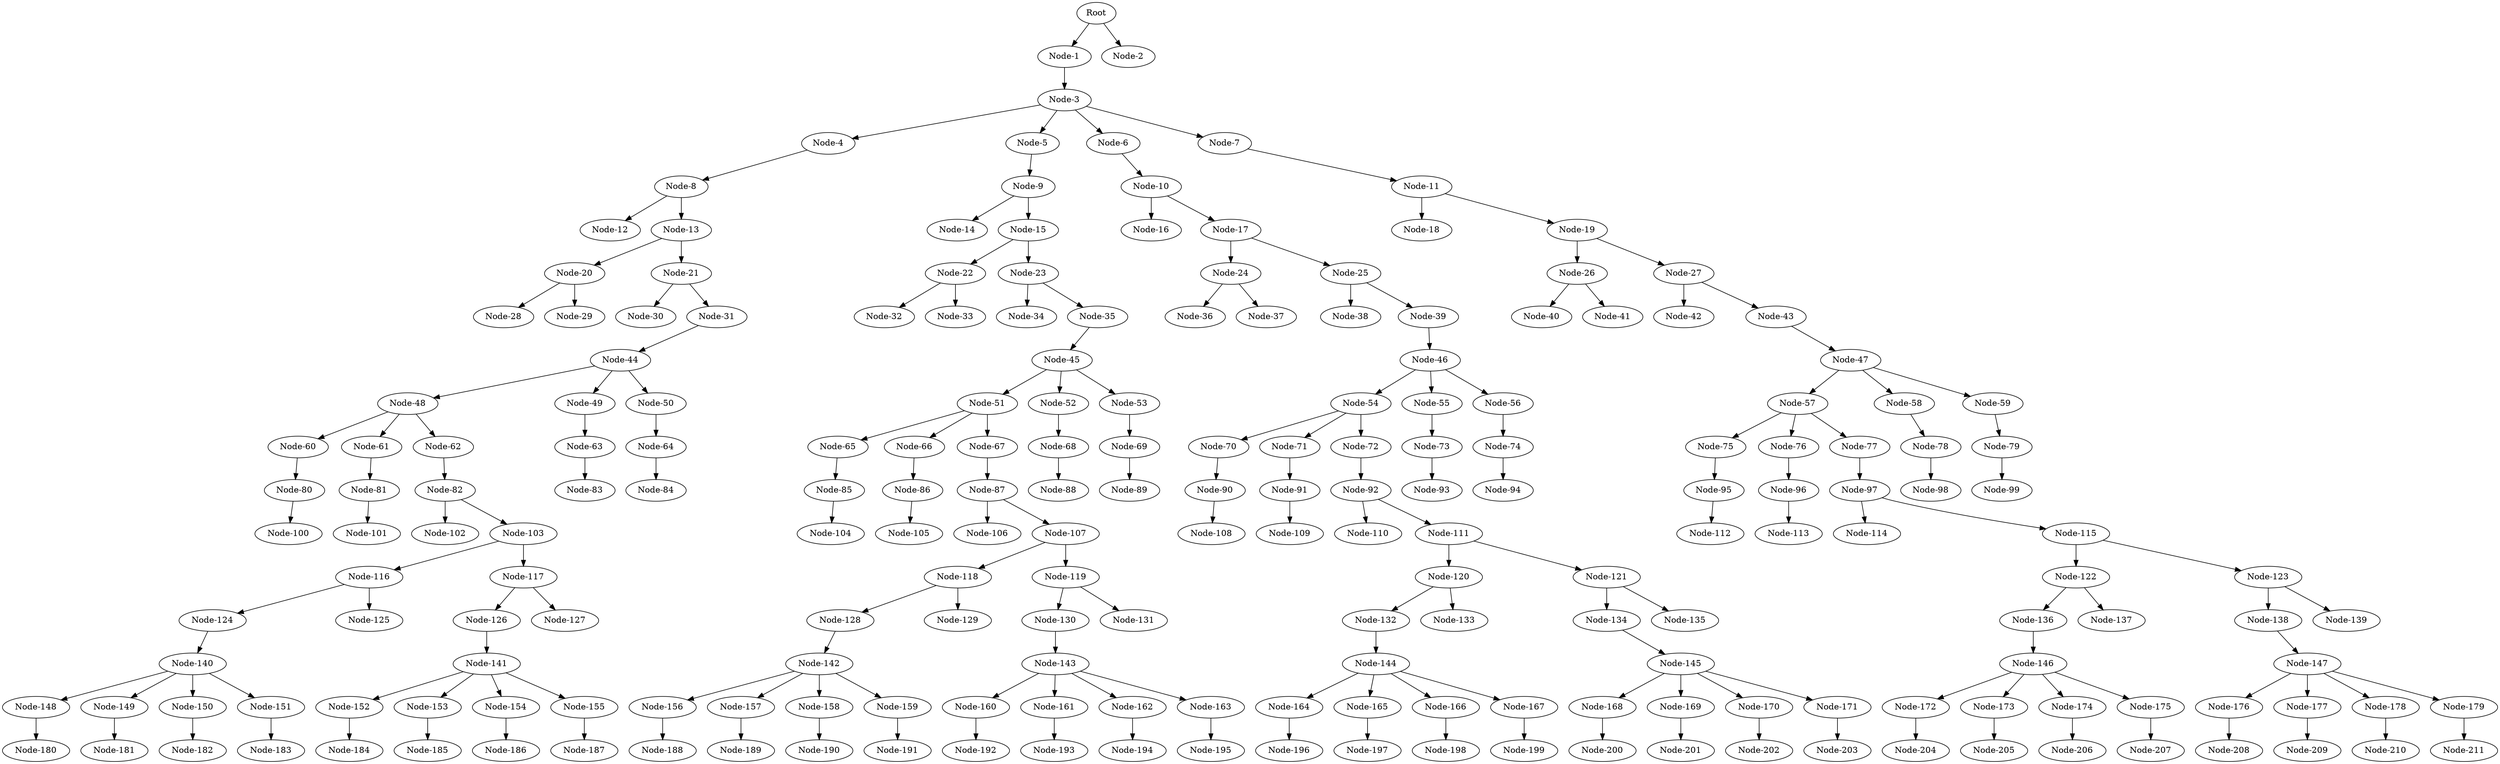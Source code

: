 digraph tree {
    "Root";
    "Node-1";
    "Node-3";
    "Node-4";
    "Node-8";
    "Node-12";
    "Node-13";
    "Node-20";
    "Node-28";
    "Node-29";
    "Node-21";
    "Node-30";
    "Node-31";
    "Node-44";
    "Node-48";
    "Node-60";
    "Node-80";
    "Node-100";
    "Node-61";
    "Node-81";
    "Node-101";
    "Node-62";
    "Node-82";
    "Node-102";
    "Node-103";
    "Node-116";
    "Node-124";
    "Node-140";
    "Node-148";
    "Node-180";
    "Node-149";
    "Node-181";
    "Node-150";
    "Node-182";
    "Node-151";
    "Node-183";
    "Node-125";
    "Node-117";
    "Node-126";
    "Node-141";
    "Node-152";
    "Node-184";
    "Node-153";
    "Node-185";
    "Node-154";
    "Node-186";
    "Node-155";
    "Node-187";
    "Node-127";
    "Node-49";
    "Node-63";
    "Node-83";
    "Node-50";
    "Node-64";
    "Node-84";
    "Node-5";
    "Node-9";
    "Node-14";
    "Node-15";
    "Node-22";
    "Node-32";
    "Node-33";
    "Node-23";
    "Node-34";
    "Node-35";
    "Node-45";
    "Node-51";
    "Node-65";
    "Node-85";
    "Node-104";
    "Node-66";
    "Node-86";
    "Node-105";
    "Node-67";
    "Node-87";
    "Node-106";
    "Node-107";
    "Node-118";
    "Node-128";
    "Node-142";
    "Node-156";
    "Node-188";
    "Node-157";
    "Node-189";
    "Node-158";
    "Node-190";
    "Node-159";
    "Node-191";
    "Node-129";
    "Node-119";
    "Node-130";
    "Node-143";
    "Node-160";
    "Node-192";
    "Node-161";
    "Node-193";
    "Node-162";
    "Node-194";
    "Node-163";
    "Node-195";
    "Node-131";
    "Node-52";
    "Node-68";
    "Node-88";
    "Node-53";
    "Node-69";
    "Node-89";
    "Node-6";
    "Node-10";
    "Node-16";
    "Node-17";
    "Node-24";
    "Node-36";
    "Node-37";
    "Node-25";
    "Node-38";
    "Node-39";
    "Node-46";
    "Node-54";
    "Node-70";
    "Node-90";
    "Node-108";
    "Node-71";
    "Node-91";
    "Node-109";
    "Node-72";
    "Node-92";
    "Node-110";
    "Node-111";
    "Node-120";
    "Node-132";
    "Node-144";
    "Node-164";
    "Node-196";
    "Node-165";
    "Node-197";
    "Node-166";
    "Node-198";
    "Node-167";
    "Node-199";
    "Node-133";
    "Node-121";
    "Node-134";
    "Node-145";
    "Node-168";
    "Node-200";
    "Node-169";
    "Node-201";
    "Node-170";
    "Node-202";
    "Node-171";
    "Node-203";
    "Node-135";
    "Node-55";
    "Node-73";
    "Node-93";
    "Node-56";
    "Node-74";
    "Node-94";
    "Node-7";
    "Node-11";
    "Node-18";
    "Node-19";
    "Node-26";
    "Node-40";
    "Node-41";
    "Node-27";
    "Node-42";
    "Node-43";
    "Node-47";
    "Node-57";
    "Node-75";
    "Node-95";
    "Node-112";
    "Node-76";
    "Node-96";
    "Node-113";
    "Node-77";
    "Node-97";
    "Node-114";
    "Node-115";
    "Node-122";
    "Node-136";
    "Node-146";
    "Node-172";
    "Node-204";
    "Node-173";
    "Node-205";
    "Node-174";
    "Node-206";
    "Node-175";
    "Node-207";
    "Node-137";
    "Node-123";
    "Node-138";
    "Node-147";
    "Node-176";
    "Node-208";
    "Node-177";
    "Node-209";
    "Node-178";
    "Node-210";
    "Node-179";
    "Node-211";
    "Node-139";
    "Node-58";
    "Node-78";
    "Node-98";
    "Node-59";
    "Node-79";
    "Node-99";
    "Node-2";
    "Root" -> "Node-1";
    "Root" -> "Node-2";
    "Node-1" -> "Node-3";
    "Node-3" -> "Node-4";
    "Node-3" -> "Node-5";
    "Node-3" -> "Node-6";
    "Node-3" -> "Node-7";
    "Node-4" -> "Node-8";
    "Node-8" -> "Node-12";
    "Node-8" -> "Node-13";
    "Node-13" -> "Node-20";
    "Node-13" -> "Node-21";
    "Node-20" -> "Node-28";
    "Node-20" -> "Node-29";
    "Node-21" -> "Node-30";
    "Node-21" -> "Node-31";
    "Node-31" -> "Node-44";
    "Node-44" -> "Node-48";
    "Node-44" -> "Node-49";
    "Node-44" -> "Node-50";
    "Node-48" -> "Node-60";
    "Node-48" -> "Node-61";
    "Node-48" -> "Node-62";
    "Node-60" -> "Node-80";
    "Node-80" -> "Node-100";
    "Node-61" -> "Node-81";
    "Node-81" -> "Node-101";
    "Node-62" -> "Node-82";
    "Node-82" -> "Node-102";
    "Node-82" -> "Node-103";
    "Node-103" -> "Node-116";
    "Node-103" -> "Node-117";
    "Node-116" -> "Node-124";
    "Node-116" -> "Node-125";
    "Node-124" -> "Node-140";
    "Node-140" -> "Node-148";
    "Node-140" -> "Node-149";
    "Node-140" -> "Node-150";
    "Node-140" -> "Node-151";
    "Node-148" -> "Node-180";
    "Node-149" -> "Node-181";
    "Node-150" -> "Node-182";
    "Node-151" -> "Node-183";
    "Node-117" -> "Node-126";
    "Node-117" -> "Node-127";
    "Node-126" -> "Node-141";
    "Node-141" -> "Node-152";
    "Node-141" -> "Node-153";
    "Node-141" -> "Node-154";
    "Node-141" -> "Node-155";
    "Node-152" -> "Node-184";
    "Node-153" -> "Node-185";
    "Node-154" -> "Node-186";
    "Node-155" -> "Node-187";
    "Node-49" -> "Node-63";
    "Node-63" -> "Node-83";
    "Node-50" -> "Node-64";
    "Node-64" -> "Node-84";
    "Node-5" -> "Node-9";
    "Node-9" -> "Node-14";
    "Node-9" -> "Node-15";
    "Node-15" -> "Node-22";
    "Node-15" -> "Node-23";
    "Node-22" -> "Node-32";
    "Node-22" -> "Node-33";
    "Node-23" -> "Node-34";
    "Node-23" -> "Node-35";
    "Node-35" -> "Node-45";
    "Node-45" -> "Node-51";
    "Node-45" -> "Node-52";
    "Node-45" -> "Node-53";
    "Node-51" -> "Node-65";
    "Node-51" -> "Node-66";
    "Node-51" -> "Node-67";
    "Node-65" -> "Node-85";
    "Node-85" -> "Node-104";
    "Node-66" -> "Node-86";
    "Node-86" -> "Node-105";
    "Node-67" -> "Node-87";
    "Node-87" -> "Node-106";
    "Node-87" -> "Node-107";
    "Node-107" -> "Node-118";
    "Node-107" -> "Node-119";
    "Node-118" -> "Node-128";
    "Node-118" -> "Node-129";
    "Node-128" -> "Node-142";
    "Node-142" -> "Node-156";
    "Node-142" -> "Node-157";
    "Node-142" -> "Node-158";
    "Node-142" -> "Node-159";
    "Node-156" -> "Node-188";
    "Node-157" -> "Node-189";
    "Node-158" -> "Node-190";
    "Node-159" -> "Node-191";
    "Node-119" -> "Node-130";
    "Node-119" -> "Node-131";
    "Node-130" -> "Node-143";
    "Node-143" -> "Node-160";
    "Node-143" -> "Node-161";
    "Node-143" -> "Node-162";
    "Node-143" -> "Node-163";
    "Node-160" -> "Node-192";
    "Node-161" -> "Node-193";
    "Node-162" -> "Node-194";
    "Node-163" -> "Node-195";
    "Node-52" -> "Node-68";
    "Node-68" -> "Node-88";
    "Node-53" -> "Node-69";
    "Node-69" -> "Node-89";
    "Node-6" -> "Node-10";
    "Node-10" -> "Node-16";
    "Node-10" -> "Node-17";
    "Node-17" -> "Node-24";
    "Node-17" -> "Node-25";
    "Node-24" -> "Node-36";
    "Node-24" -> "Node-37";
    "Node-25" -> "Node-38";
    "Node-25" -> "Node-39";
    "Node-39" -> "Node-46";
    "Node-46" -> "Node-54";
    "Node-46" -> "Node-55";
    "Node-46" -> "Node-56";
    "Node-54" -> "Node-70";
    "Node-54" -> "Node-71";
    "Node-54" -> "Node-72";
    "Node-70" -> "Node-90";
    "Node-90" -> "Node-108";
    "Node-71" -> "Node-91";
    "Node-91" -> "Node-109";
    "Node-72" -> "Node-92";
    "Node-92" -> "Node-110";
    "Node-92" -> "Node-111";
    "Node-111" -> "Node-120";
    "Node-111" -> "Node-121";
    "Node-120" -> "Node-132";
    "Node-120" -> "Node-133";
    "Node-132" -> "Node-144";
    "Node-144" -> "Node-164";
    "Node-144" -> "Node-165";
    "Node-144" -> "Node-166";
    "Node-144" -> "Node-167";
    "Node-164" -> "Node-196";
    "Node-165" -> "Node-197";
    "Node-166" -> "Node-198";
    "Node-167" -> "Node-199";
    "Node-121" -> "Node-134";
    "Node-121" -> "Node-135";
    "Node-134" -> "Node-145";
    "Node-145" -> "Node-168";
    "Node-145" -> "Node-169";
    "Node-145" -> "Node-170";
    "Node-145" -> "Node-171";
    "Node-168" -> "Node-200";
    "Node-169" -> "Node-201";
    "Node-170" -> "Node-202";
    "Node-171" -> "Node-203";
    "Node-55" -> "Node-73";
    "Node-73" -> "Node-93";
    "Node-56" -> "Node-74";
    "Node-74" -> "Node-94";
    "Node-7" -> "Node-11";
    "Node-11" -> "Node-18";
    "Node-11" -> "Node-19";
    "Node-19" -> "Node-26";
    "Node-19" -> "Node-27";
    "Node-26" -> "Node-40";
    "Node-26" -> "Node-41";
    "Node-27" -> "Node-42";
    "Node-27" -> "Node-43";
    "Node-43" -> "Node-47";
    "Node-47" -> "Node-57";
    "Node-47" -> "Node-58";
    "Node-47" -> "Node-59";
    "Node-57" -> "Node-75";
    "Node-57" -> "Node-76";
    "Node-57" -> "Node-77";
    "Node-75" -> "Node-95";
    "Node-95" -> "Node-112";
    "Node-76" -> "Node-96";
    "Node-96" -> "Node-113";
    "Node-77" -> "Node-97";
    "Node-97" -> "Node-114";
    "Node-97" -> "Node-115";
    "Node-115" -> "Node-122";
    "Node-115" -> "Node-123";
    "Node-122" -> "Node-136";
    "Node-122" -> "Node-137";
    "Node-136" -> "Node-146";
    "Node-146" -> "Node-172";
    "Node-146" -> "Node-173";
    "Node-146" -> "Node-174";
    "Node-146" -> "Node-175";
    "Node-172" -> "Node-204";
    "Node-173" -> "Node-205";
    "Node-174" -> "Node-206";
    "Node-175" -> "Node-207";
    "Node-123" -> "Node-138";
    "Node-123" -> "Node-139";
    "Node-138" -> "Node-147";
    "Node-147" -> "Node-176";
    "Node-147" -> "Node-177";
    "Node-147" -> "Node-178";
    "Node-147" -> "Node-179";
    "Node-176" -> "Node-208";
    "Node-177" -> "Node-209";
    "Node-178" -> "Node-210";
    "Node-179" -> "Node-211";
    "Node-58" -> "Node-78";
    "Node-78" -> "Node-98";
    "Node-59" -> "Node-79";
    "Node-79" -> "Node-99";
}
